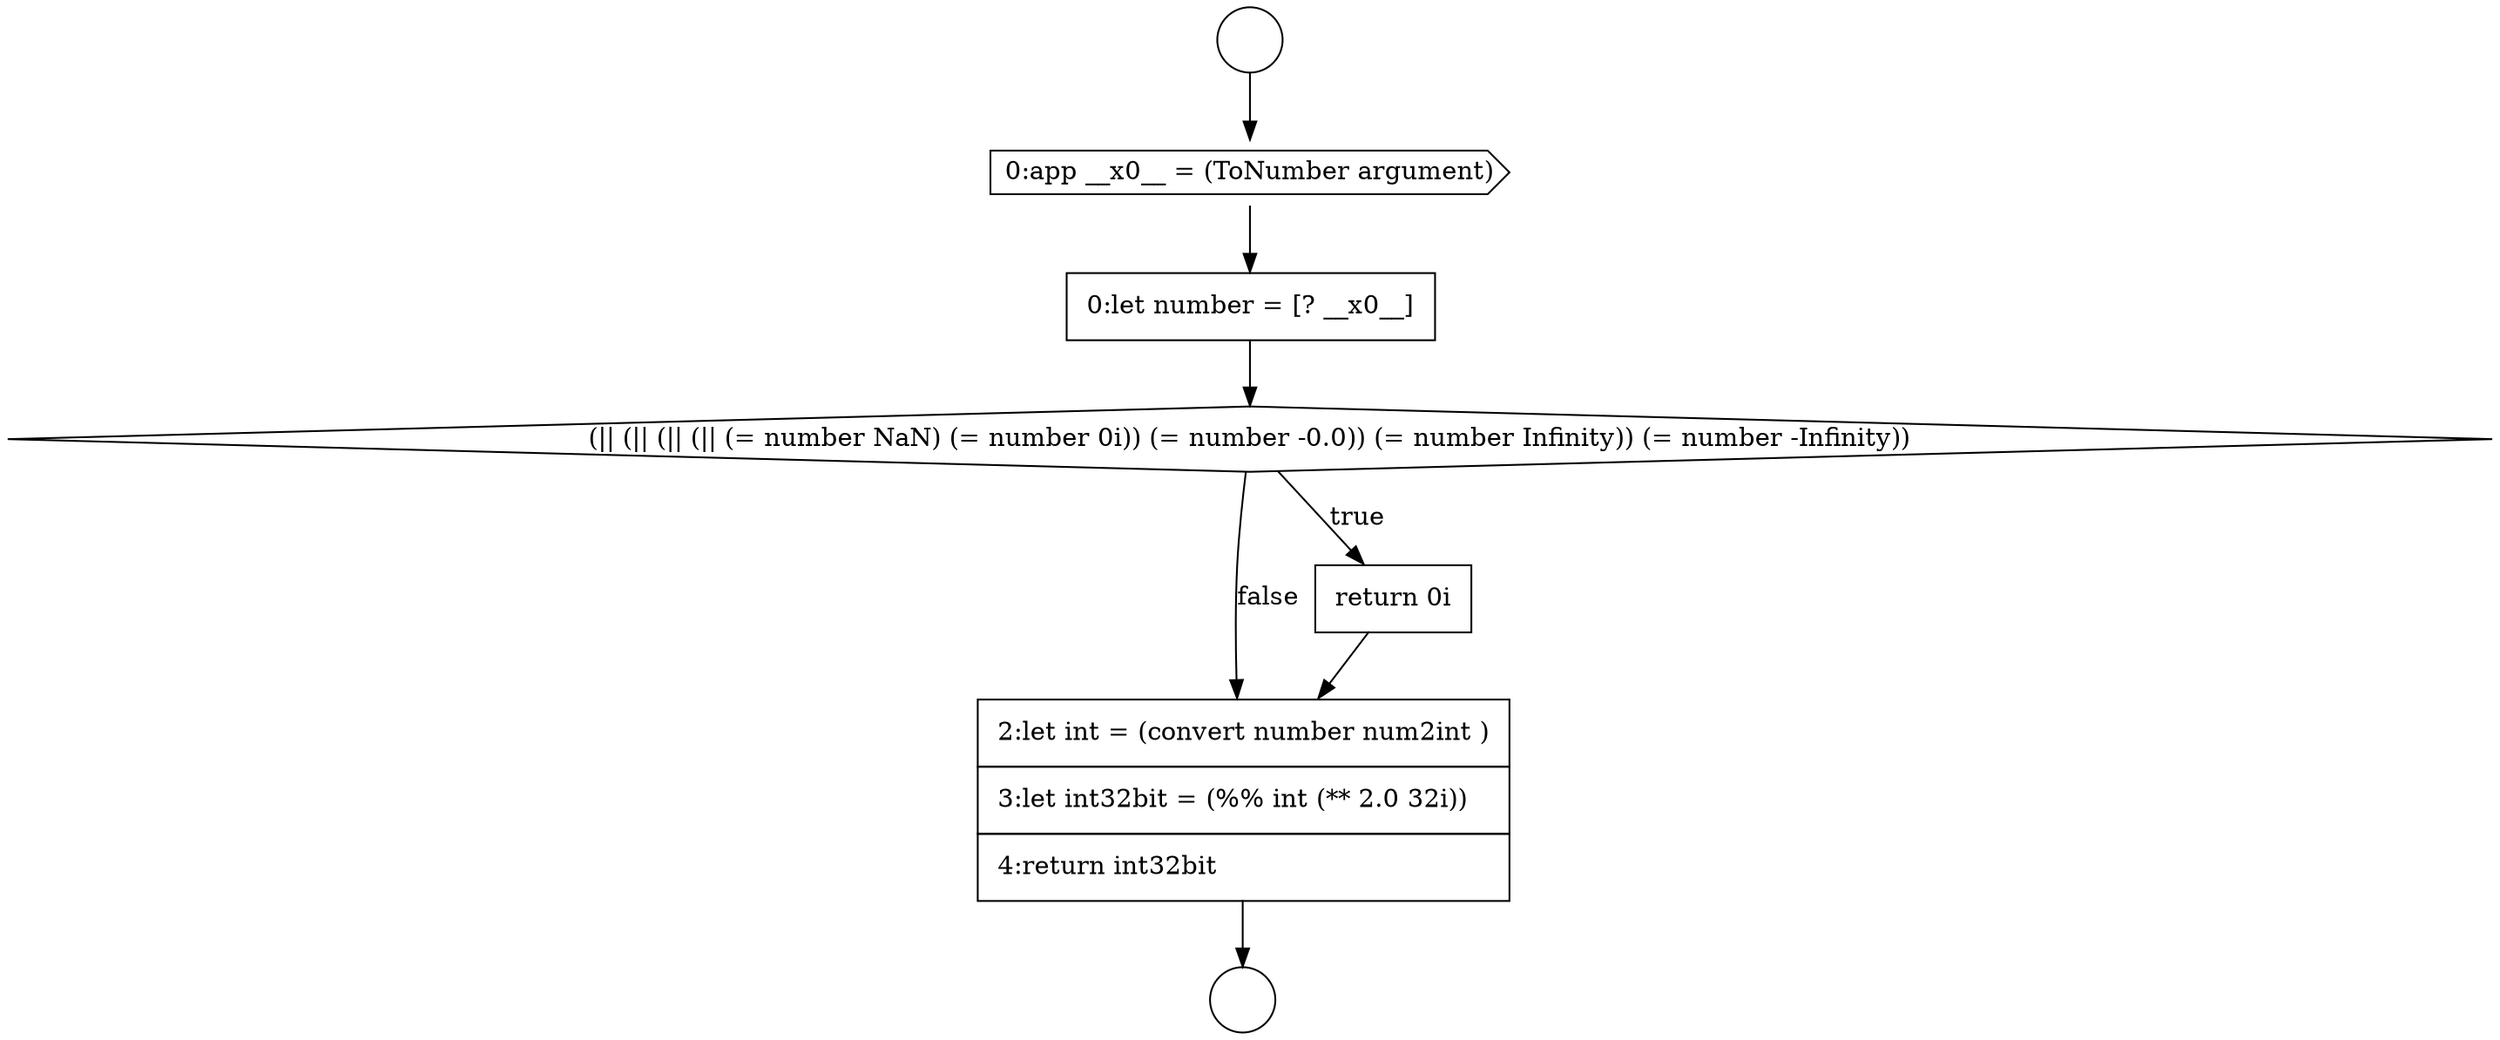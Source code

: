 digraph {
  node357 [shape=none, margin=0, label=<<font color="black">
    <table border="0" cellborder="1" cellspacing="0" cellpadding="10">
      <tr><td align="left">0:let number = [? __x0__]</td></tr>
    </table>
  </font>> color="black" fillcolor="white" style=filled]
  node356 [shape=cds, label=<<font color="black">0:app __x0__ = (ToNumber argument)</font>> color="black" fillcolor="white" style=filled]
  node360 [shape=none, margin=0, label=<<font color="black">
    <table border="0" cellborder="1" cellspacing="0" cellpadding="10">
      <tr><td align="left">2:let int = (convert number num2int )</td></tr>
      <tr><td align="left">3:let int32bit = (%% int (** 2.0 32i))</td></tr>
      <tr><td align="left">4:return int32bit</td></tr>
    </table>
  </font>> color="black" fillcolor="white" style=filled]
  node355 [shape=circle label=" " color="black" fillcolor="white" style=filled]
  node359 [shape=none, margin=0, label=<<font color="black">
    <table border="0" cellborder="1" cellspacing="0" cellpadding="10">
      <tr><td align="left">return 0i</td></tr>
    </table>
  </font>> color="black" fillcolor="white" style=filled]
  node358 [shape=diamond, label=<<font color="black">(|| (|| (|| (|| (= number NaN) (= number 0i)) (= number -0.0)) (= number Infinity)) (= number -Infinity))</font>> color="black" fillcolor="white" style=filled]
  node354 [shape=circle label=" " color="black" fillcolor="white" style=filled]
  node360 -> node355 [ color="black"]
  node356 -> node357 [ color="black"]
  node354 -> node356 [ color="black"]
  node359 -> node360 [ color="black"]
  node358 -> node359 [label=<<font color="black">true</font>> color="black"]
  node358 -> node360 [label=<<font color="black">false</font>> color="black"]
  node357 -> node358 [ color="black"]
}
